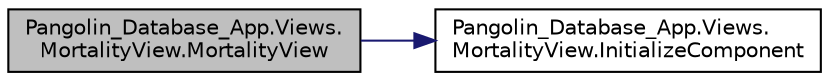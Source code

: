 digraph "Pangolin_Database_App.Views.MortalityView.MortalityView"
{
 // LATEX_PDF_SIZE
  edge [fontname="Helvetica",fontsize="10",labelfontname="Helvetica",labelfontsize="10"];
  node [fontname="Helvetica",fontsize="10",shape=record];
  rankdir="LR";
  Node1 [label="Pangolin_Database_App.Views.\lMortalityView.MortalityView",height=0.2,width=0.4,color="black", fillcolor="grey75", style="filled", fontcolor="black",tooltip=" "];
  Node1 -> Node2 [color="midnightblue",fontsize="10",style="solid",fontname="Helvetica"];
  Node2 [label="Pangolin_Database_App.Views.\lMortalityView.InitializeComponent",height=0.2,width=0.4,color="black", fillcolor="white", style="filled",URL="$class_pangolin___database___app_1_1_views_1_1_mortality_view.html#ade50ef4455885d65d0dfb9f2f865ea80",tooltip="InitializeComponent"];
}

